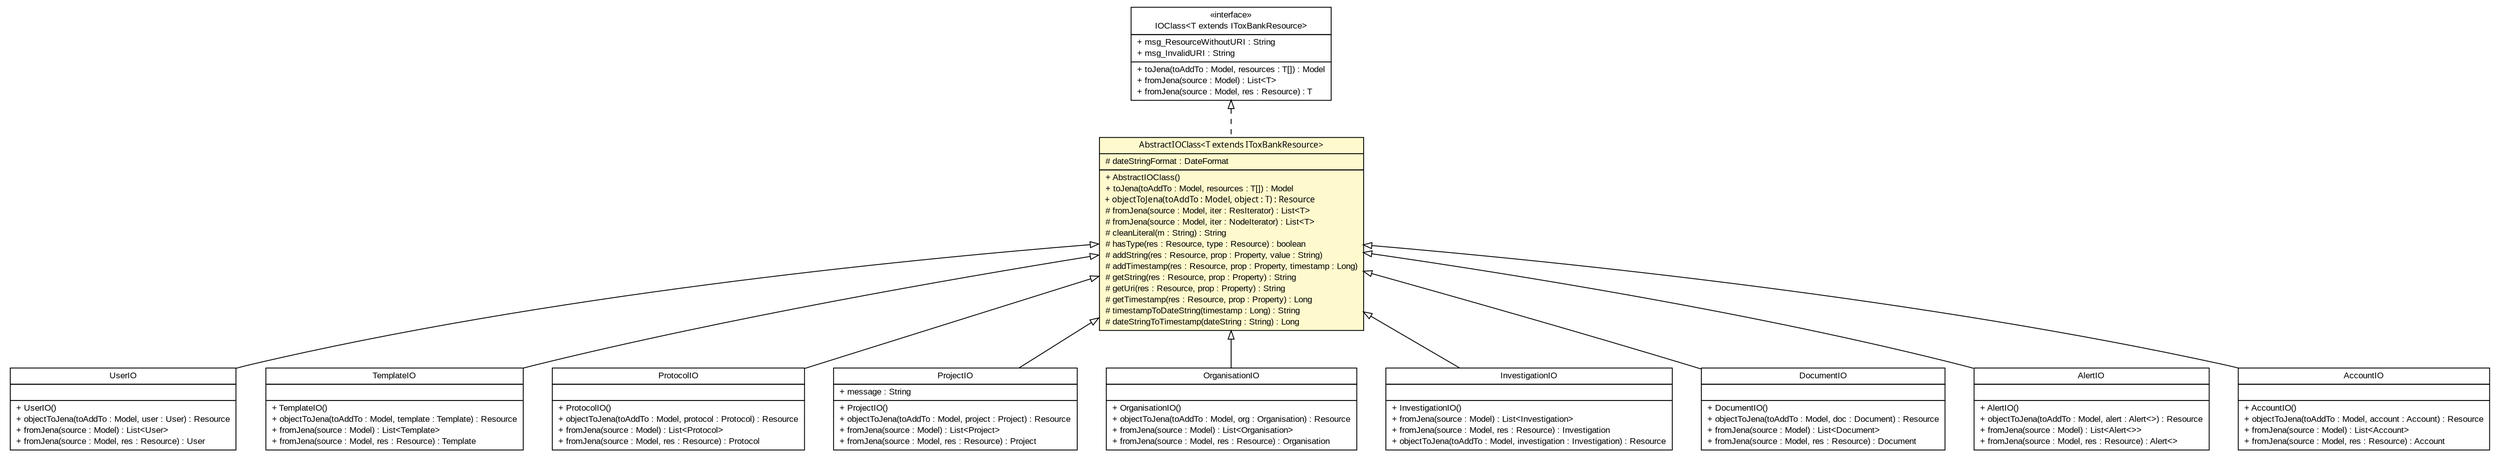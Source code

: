 #!/usr/local/bin/dot
#
# Class diagram 
# Generated by UmlGraph version 4.6 (http://www.spinellis.gr/sw/umlgraph)
#

digraph G {
	edge [fontname="arial",fontsize=10,labelfontname="arial",labelfontsize=10];
	node [fontname="arial",fontsize=10,shape=plaintext];
	// net.toxbank.client.io.rdf.UserIO
	c762 [label=<<table border="0" cellborder="1" cellspacing="0" cellpadding="2" port="p" href="./UserIO.html">
		<tr><td><table border="0" cellspacing="0" cellpadding="1">
			<tr><td> UserIO </td></tr>
		</table></td></tr>
		<tr><td><table border="0" cellspacing="0" cellpadding="1">
			<tr><td align="left">  </td></tr>
		</table></td></tr>
		<tr><td><table border="0" cellspacing="0" cellpadding="1">
			<tr><td align="left"> + UserIO() </td></tr>
			<tr><td align="left"> + objectToJena(toAddTo : Model, user : User) : Resource </td></tr>
			<tr><td align="left"> + fromJena(source : Model) : List&lt;User&gt; </td></tr>
			<tr><td align="left"> + fromJena(source : Model, res : Resource) : User </td></tr>
		</table></td></tr>
		</table>>, fontname="arial", fontcolor="black", fontsize=10.0];
	// net.toxbank.client.io.rdf.TemplateIO
	c765 [label=<<table border="0" cellborder="1" cellspacing="0" cellpadding="2" port="p" href="./TemplateIO.html">
		<tr><td><table border="0" cellspacing="0" cellpadding="1">
			<tr><td> TemplateIO </td></tr>
		</table></td></tr>
		<tr><td><table border="0" cellspacing="0" cellpadding="1">
			<tr><td align="left">  </td></tr>
		</table></td></tr>
		<tr><td><table border="0" cellspacing="0" cellpadding="1">
			<tr><td align="left"> + TemplateIO() </td></tr>
			<tr><td align="left"> + objectToJena(toAddTo : Model, template : Template) : Resource </td></tr>
			<tr><td align="left"> + fromJena(source : Model) : List&lt;Template&gt; </td></tr>
			<tr><td align="left"> + fromJena(source : Model, res : Resource) : Template </td></tr>
		</table></td></tr>
		</table>>, fontname="arial", fontcolor="black", fontsize=10.0];
	// net.toxbank.client.io.rdf.ProtocolIO
	c767 [label=<<table border="0" cellborder="1" cellspacing="0" cellpadding="2" port="p" href="./ProtocolIO.html">
		<tr><td><table border="0" cellspacing="0" cellpadding="1">
			<tr><td> ProtocolIO </td></tr>
		</table></td></tr>
		<tr><td><table border="0" cellspacing="0" cellpadding="1">
			<tr><td align="left">  </td></tr>
		</table></td></tr>
		<tr><td><table border="0" cellspacing="0" cellpadding="1">
			<tr><td align="left"> + ProtocolIO() </td></tr>
			<tr><td align="left"> + objectToJena(toAddTo : Model, protocol : Protocol) : Resource </td></tr>
			<tr><td align="left"> + fromJena(source : Model) : List&lt;Protocol&gt; </td></tr>
			<tr><td align="left"> + fromJena(source : Model, res : Resource) : Protocol </td></tr>
		</table></td></tr>
		</table>>, fontname="arial", fontcolor="black", fontsize=10.0];
	// net.toxbank.client.io.rdf.ProjectIO
	c768 [label=<<table border="0" cellborder="1" cellspacing="0" cellpadding="2" port="p" href="./ProjectIO.html">
		<tr><td><table border="0" cellspacing="0" cellpadding="1">
			<tr><td> ProjectIO </td></tr>
		</table></td></tr>
		<tr><td><table border="0" cellspacing="0" cellpadding="1">
			<tr><td align="left"> + message : String </td></tr>
		</table></td></tr>
		<tr><td><table border="0" cellspacing="0" cellpadding="1">
			<tr><td align="left"> + ProjectIO() </td></tr>
			<tr><td align="left"> + objectToJena(toAddTo : Model, project : Project) : Resource </td></tr>
			<tr><td align="left"> + fromJena(source : Model) : List&lt;Project&gt; </td></tr>
			<tr><td align="left"> + fromJena(source : Model, res : Resource) : Project </td></tr>
		</table></td></tr>
		</table>>, fontname="arial", fontcolor="black", fontsize=10.0];
	// net.toxbank.client.io.rdf.OrganisationIO
	c769 [label=<<table border="0" cellborder="1" cellspacing="0" cellpadding="2" port="p" href="./OrganisationIO.html">
		<tr><td><table border="0" cellspacing="0" cellpadding="1">
			<tr><td> OrganisationIO </td></tr>
		</table></td></tr>
		<tr><td><table border="0" cellspacing="0" cellpadding="1">
			<tr><td align="left">  </td></tr>
		</table></td></tr>
		<tr><td><table border="0" cellspacing="0" cellpadding="1">
			<tr><td align="left"> + OrganisationIO() </td></tr>
			<tr><td align="left"> + objectToJena(toAddTo : Model, org : Organisation) : Resource </td></tr>
			<tr><td align="left"> + fromJena(source : Model) : List&lt;Organisation&gt; </td></tr>
			<tr><td align="left"> + fromJena(source : Model, res : Resource) : Organisation </td></tr>
		</table></td></tr>
		</table>>, fontname="arial", fontcolor="black", fontsize=10.0];
	// net.toxbank.client.io.rdf.IOClass<T extends net.toxbank.client.resource.IToxBankResource>
	c771 [label=<<table border="0" cellborder="1" cellspacing="0" cellpadding="2" port="p" href="./IOClass.html">
		<tr><td><table border="0" cellspacing="0" cellpadding="1">
			<tr><td> &laquo;interface&raquo; </td></tr>
			<tr><td> IOClass&lt;T extends IToxBankResource&gt; </td></tr>
		</table></td></tr>
		<tr><td><table border="0" cellspacing="0" cellpadding="1">
			<tr><td align="left"> + msg_ResourceWithoutURI : String </td></tr>
			<tr><td align="left"> + msg_InvalidURI : String </td></tr>
		</table></td></tr>
		<tr><td><table border="0" cellspacing="0" cellpadding="1">
			<tr><td align="left"> + toJena(toAddTo : Model, resources : T[]) : Model </td></tr>
			<tr><td align="left"> + fromJena(source : Model) : List&lt;T&gt; </td></tr>
			<tr><td align="left"> + fromJena(source : Model, res : Resource) : T </td></tr>
		</table></td></tr>
		</table>>, fontname="arial", fontcolor="black", fontsize=10.0];
	// net.toxbank.client.io.rdf.InvestigationIO
	c772 [label=<<table border="0" cellborder="1" cellspacing="0" cellpadding="2" port="p" href="./InvestigationIO.html">
		<tr><td><table border="0" cellspacing="0" cellpadding="1">
			<tr><td> InvestigationIO </td></tr>
		</table></td></tr>
		<tr><td><table border="0" cellspacing="0" cellpadding="1">
			<tr><td align="left">  </td></tr>
		</table></td></tr>
		<tr><td><table border="0" cellspacing="0" cellpadding="1">
			<tr><td align="left"> + InvestigationIO() </td></tr>
			<tr><td align="left"> + fromJena(source : Model) : List&lt;Investigation&gt; </td></tr>
			<tr><td align="left"> + fromJena(source : Model, res : Resource) : Investigation </td></tr>
			<tr><td align="left"> + objectToJena(toAddTo : Model, investigation : Investigation) : Resource </td></tr>
		</table></td></tr>
		</table>>, fontname="arial", fontcolor="black", fontsize=10.0];
	// net.toxbank.client.io.rdf.DocumentIO
	c773 [label=<<table border="0" cellborder="1" cellspacing="0" cellpadding="2" port="p" href="./DocumentIO.html">
		<tr><td><table border="0" cellspacing="0" cellpadding="1">
			<tr><td> DocumentIO </td></tr>
		</table></td></tr>
		<tr><td><table border="0" cellspacing="0" cellpadding="1">
			<tr><td align="left">  </td></tr>
		</table></td></tr>
		<tr><td><table border="0" cellspacing="0" cellpadding="1">
			<tr><td align="left"> + DocumentIO() </td></tr>
			<tr><td align="left"> + objectToJena(toAddTo : Model, doc : Document) : Resource </td></tr>
			<tr><td align="left"> + fromJena(source : Model) : List&lt;Document&gt; </td></tr>
			<tr><td align="left"> + fromJena(source : Model, res : Resource) : Document </td></tr>
		</table></td></tr>
		</table>>, fontname="arial", fontcolor="black", fontsize=10.0];
	// net.toxbank.client.io.rdf.AlertIO
	c774 [label=<<table border="0" cellborder="1" cellspacing="0" cellpadding="2" port="p" href="./AlertIO.html">
		<tr><td><table border="0" cellspacing="0" cellpadding="1">
			<tr><td> AlertIO </td></tr>
		</table></td></tr>
		<tr><td><table border="0" cellspacing="0" cellpadding="1">
			<tr><td align="left">  </td></tr>
		</table></td></tr>
		<tr><td><table border="0" cellspacing="0" cellpadding="1">
			<tr><td align="left"> + AlertIO() </td></tr>
			<tr><td align="left"> + objectToJena(toAddTo : Model, alert : Alert&lt;&gt;) : Resource </td></tr>
			<tr><td align="left"> + fromJena(source : Model) : List&lt;Alert&lt;&gt;&gt; </td></tr>
			<tr><td align="left"> + fromJena(source : Model, res : Resource) : Alert&lt;&gt; </td></tr>
		</table></td></tr>
		</table>>, fontname="arial", fontcolor="black", fontsize=10.0];
	// net.toxbank.client.io.rdf.AccountIO
	c775 [label=<<table border="0" cellborder="1" cellspacing="0" cellpadding="2" port="p" href="./AccountIO.html">
		<tr><td><table border="0" cellspacing="0" cellpadding="1">
			<tr><td> AccountIO </td></tr>
		</table></td></tr>
		<tr><td><table border="0" cellspacing="0" cellpadding="1">
			<tr><td align="left">  </td></tr>
		</table></td></tr>
		<tr><td><table border="0" cellspacing="0" cellpadding="1">
			<tr><td align="left"> + AccountIO() </td></tr>
			<tr><td align="left"> + objectToJena(toAddTo : Model, account : Account) : Resource </td></tr>
			<tr><td align="left"> + fromJena(source : Model) : List&lt;Account&gt; </td></tr>
			<tr><td align="left"> + fromJena(source : Model, res : Resource) : Account </td></tr>
		</table></td></tr>
		</table>>, fontname="arial", fontcolor="black", fontsize=10.0];
	// net.toxbank.client.io.rdf.AbstractIOClass<T extends net.toxbank.client.resource.IToxBankResource>
	c776 [label=<<table border="0" cellborder="1" cellspacing="0" cellpadding="2" port="p" bgcolor="lemonChiffon" href="./AbstractIOClass.html">
		<tr><td><table border="0" cellspacing="0" cellpadding="1">
			<tr><td><font face="ariali"> AbstractIOClass&lt;T extends IToxBankResource&gt; </font></td></tr>
		</table></td></tr>
		<tr><td><table border="0" cellspacing="0" cellpadding="1">
			<tr><td align="left"> # dateStringFormat : DateFormat </td></tr>
		</table></td></tr>
		<tr><td><table border="0" cellspacing="0" cellpadding="1">
			<tr><td align="left"> + AbstractIOClass() </td></tr>
			<tr><td align="left"> + toJena(toAddTo : Model, resources : T[]) : Model </td></tr>
			<tr><td align="left"><font face="ariali" point-size="10.0"> + objectToJena(toAddTo : Model, object : T) : Resource </font></td></tr>
			<tr><td align="left"> # fromJena(source : Model, iter : ResIterator) : List&lt;T&gt; </td></tr>
			<tr><td align="left"> # fromJena(source : Model, iter : NodeIterator) : List&lt;T&gt; </td></tr>
			<tr><td align="left"> # cleanLiteral(m : String) : String </td></tr>
			<tr><td align="left"> # hasType(res : Resource, type : Resource) : boolean </td></tr>
			<tr><td align="left"> # addString(res : Resource, prop : Property, value : String) </td></tr>
			<tr><td align="left"> # addTimestamp(res : Resource, prop : Property, timestamp : Long) </td></tr>
			<tr><td align="left"> # getString(res : Resource, prop : Property) : String </td></tr>
			<tr><td align="left"> # getUri(res : Resource, prop : Property) : String </td></tr>
			<tr><td align="left"> # getTimestamp(res : Resource, prop : Property) : Long </td></tr>
			<tr><td align="left"> # timestampToDateString(timestamp : Long) : String </td></tr>
			<tr><td align="left"> # dateStringToTimestamp(dateString : String) : Long </td></tr>
		</table></td></tr>
		</table>>, fontname="arial", fontcolor="black", fontsize=10.0];
	//net.toxbank.client.io.rdf.UserIO extends net.toxbank.client.io.rdf.AbstractIOClass<net.toxbank.client.resource.User>
	c776:p -> c762:p [dir=back,arrowtail=empty];
	//net.toxbank.client.io.rdf.TemplateIO extends net.toxbank.client.io.rdf.AbstractIOClass<net.toxbank.client.resource.Template>
	c776:p -> c765:p [dir=back,arrowtail=empty];
	//net.toxbank.client.io.rdf.ProtocolIO extends net.toxbank.client.io.rdf.AbstractIOClass<net.toxbank.client.resource.Protocol>
	c776:p -> c767:p [dir=back,arrowtail=empty];
	//net.toxbank.client.io.rdf.ProjectIO extends net.toxbank.client.io.rdf.AbstractIOClass<net.toxbank.client.resource.Project>
	c776:p -> c768:p [dir=back,arrowtail=empty];
	//net.toxbank.client.io.rdf.OrganisationIO extends net.toxbank.client.io.rdf.AbstractIOClass<net.toxbank.client.resource.Organisation>
	c776:p -> c769:p [dir=back,arrowtail=empty];
	//net.toxbank.client.io.rdf.InvestigationIO extends net.toxbank.client.io.rdf.AbstractIOClass<net.toxbank.client.resource.Investigation>
	c776:p -> c772:p [dir=back,arrowtail=empty];
	//net.toxbank.client.io.rdf.DocumentIO extends net.toxbank.client.io.rdf.AbstractIOClass<net.toxbank.client.resource.Document>
	c776:p -> c773:p [dir=back,arrowtail=empty];
	//net.toxbank.client.io.rdf.AlertIO extends net.toxbank.client.io.rdf.AbstractIOClass<net.toxbank.client.resource.Alert>
	c776:p -> c774:p [dir=back,arrowtail=empty];
	//net.toxbank.client.io.rdf.AccountIO extends net.toxbank.client.io.rdf.AbstractIOClass<net.toxbank.client.resource.Account>
	c776:p -> c775:p [dir=back,arrowtail=empty];
	//net.toxbank.client.io.rdf.AbstractIOClass<T extends net.toxbank.client.resource.IToxBankResource> implements net.toxbank.client.io.rdf.IOClass<T extends net.toxbank.client.resource.IToxBankResource>
	c771:p -> c776:p [dir=back,arrowtail=empty,style=dashed];
}

